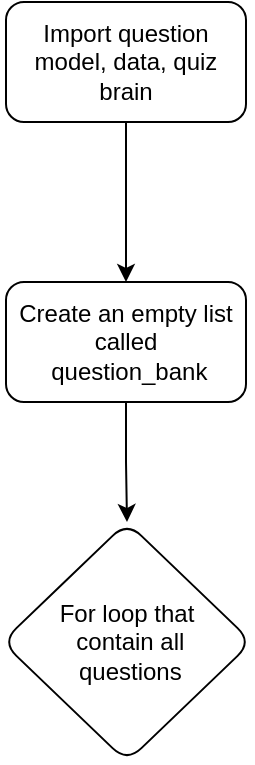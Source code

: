 <mxfile version="24.8.6">
  <diagram name="Page-1" id="XRVOu1zJfSmKlnqMiBIm">
    <mxGraphModel dx="447" dy="629" grid="1" gridSize="10" guides="1" tooltips="1" connect="1" arrows="1" fold="1" page="1" pageScale="1" pageWidth="850" pageHeight="1100" math="0" shadow="0">
      <root>
        <mxCell id="0" />
        <mxCell id="1" parent="0" />
        <mxCell id="6MrAIaWSbRFo6qhnKcz3-3" value="" style="edgeStyle=orthogonalEdgeStyle;rounded=0;orthogonalLoop=1;jettySize=auto;html=1;" edge="1" parent="1" source="6MrAIaWSbRFo6qhnKcz3-1" target="6MrAIaWSbRFo6qhnKcz3-2">
          <mxGeometry relative="1" as="geometry" />
        </mxCell>
        <mxCell id="6MrAIaWSbRFo6qhnKcz3-1" value="Import question model, data, quiz brain" style="rounded=1;whiteSpace=wrap;html=1;" vertex="1" parent="1">
          <mxGeometry x="365" y="40" width="120" height="60" as="geometry" />
        </mxCell>
        <mxCell id="6MrAIaWSbRFo6qhnKcz3-5" value="" style="edgeStyle=orthogonalEdgeStyle;rounded=0;orthogonalLoop=1;jettySize=auto;html=1;" edge="1" parent="1" source="6MrAIaWSbRFo6qhnKcz3-2" target="6MrAIaWSbRFo6qhnKcz3-4">
          <mxGeometry relative="1" as="geometry" />
        </mxCell>
        <mxCell id="6MrAIaWSbRFo6qhnKcz3-2" value="&lt;div&gt;Create an empty list called&lt;/div&gt;&lt;div&gt;&amp;nbsp;question_bank&lt;/div&gt;" style="whiteSpace=wrap;html=1;rounded=1;" vertex="1" parent="1">
          <mxGeometry x="365" y="180" width="120" height="60" as="geometry" />
        </mxCell>
        <mxCell id="6MrAIaWSbRFo6qhnKcz3-4" value="&lt;div&gt;For loop that&lt;/div&gt;&lt;div&gt;&amp;nbsp;contain all&lt;/div&gt;&lt;div&gt;&amp;nbsp;questions&lt;/div&gt;" style="rhombus;whiteSpace=wrap;html=1;rounded=1;" vertex="1" parent="1">
          <mxGeometry x="363" y="300" width="125" height="120" as="geometry" />
        </mxCell>
      </root>
    </mxGraphModel>
  </diagram>
</mxfile>
